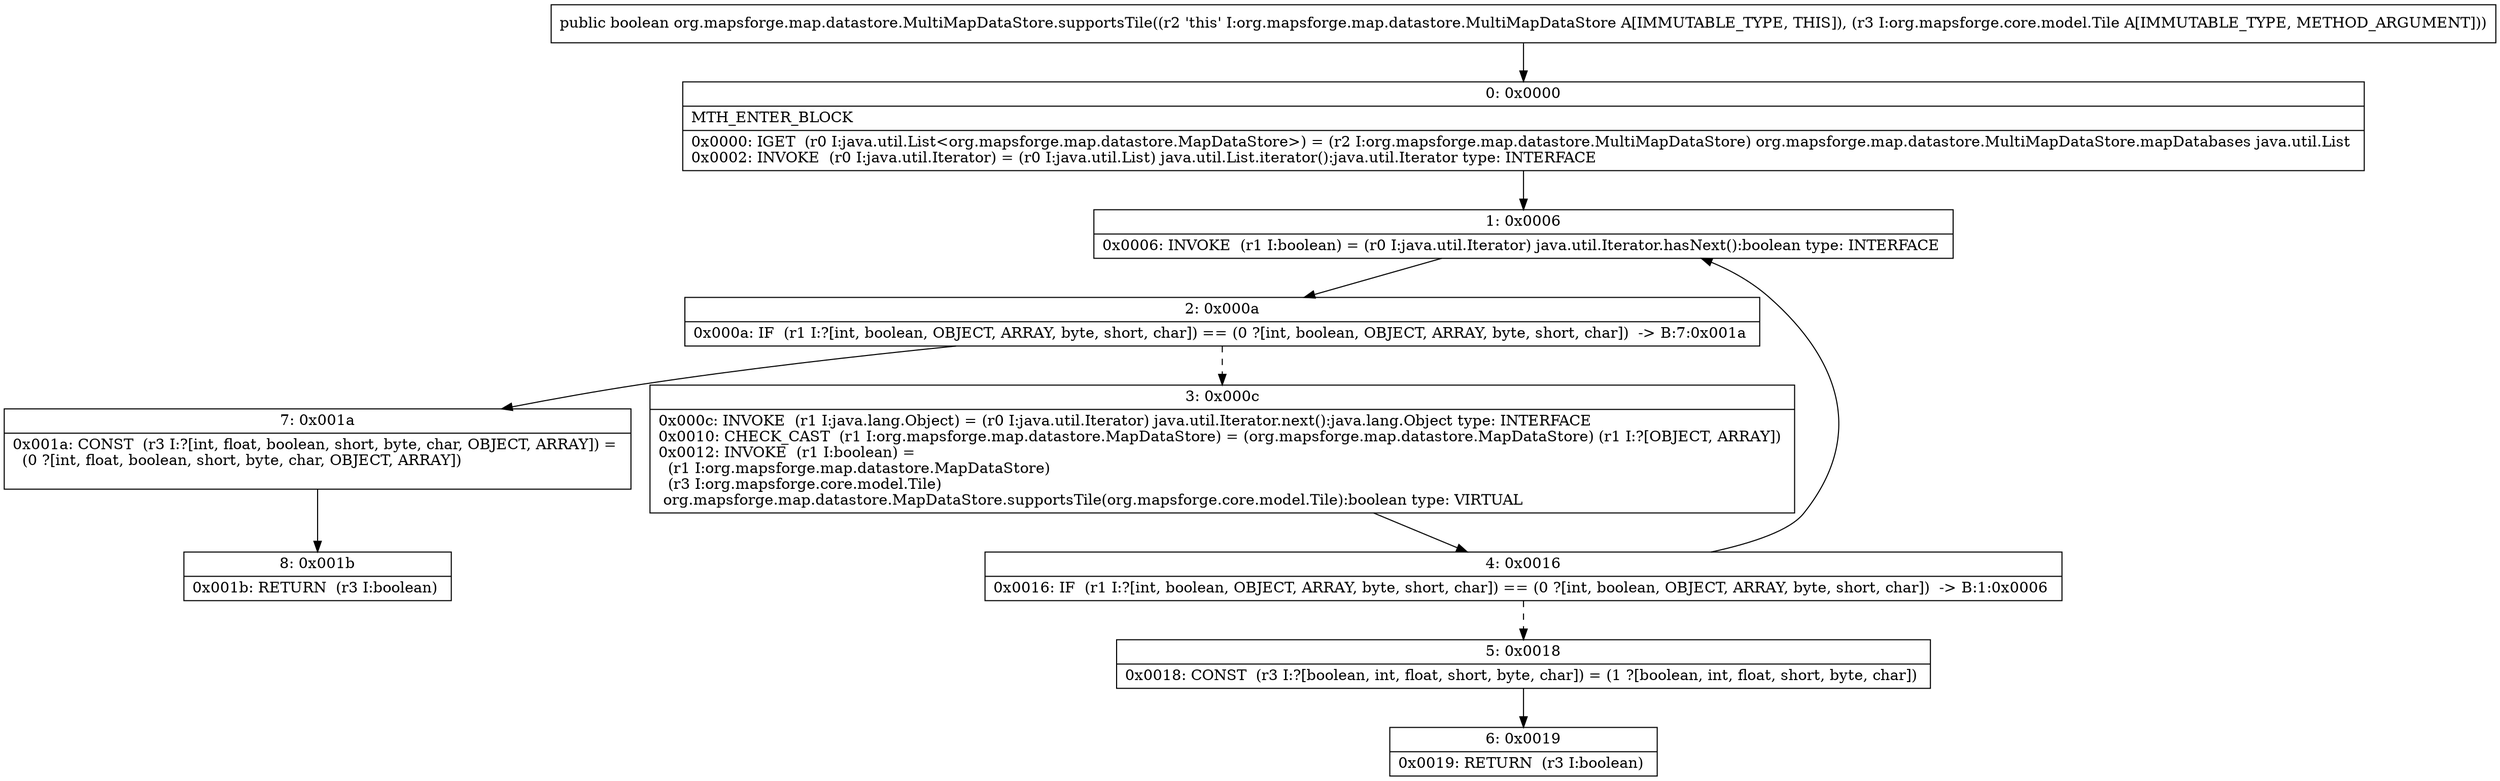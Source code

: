 digraph "CFG fororg.mapsforge.map.datastore.MultiMapDataStore.supportsTile(Lorg\/mapsforge\/core\/model\/Tile;)Z" {
Node_0 [shape=record,label="{0\:\ 0x0000|MTH_ENTER_BLOCK\l|0x0000: IGET  (r0 I:java.util.List\<org.mapsforge.map.datastore.MapDataStore\>) = (r2 I:org.mapsforge.map.datastore.MultiMapDataStore) org.mapsforge.map.datastore.MultiMapDataStore.mapDatabases java.util.List \l0x0002: INVOKE  (r0 I:java.util.Iterator) = (r0 I:java.util.List) java.util.List.iterator():java.util.Iterator type: INTERFACE \l}"];
Node_1 [shape=record,label="{1\:\ 0x0006|0x0006: INVOKE  (r1 I:boolean) = (r0 I:java.util.Iterator) java.util.Iterator.hasNext():boolean type: INTERFACE \l}"];
Node_2 [shape=record,label="{2\:\ 0x000a|0x000a: IF  (r1 I:?[int, boolean, OBJECT, ARRAY, byte, short, char]) == (0 ?[int, boolean, OBJECT, ARRAY, byte, short, char])  \-\> B:7:0x001a \l}"];
Node_3 [shape=record,label="{3\:\ 0x000c|0x000c: INVOKE  (r1 I:java.lang.Object) = (r0 I:java.util.Iterator) java.util.Iterator.next():java.lang.Object type: INTERFACE \l0x0010: CHECK_CAST  (r1 I:org.mapsforge.map.datastore.MapDataStore) = (org.mapsforge.map.datastore.MapDataStore) (r1 I:?[OBJECT, ARRAY]) \l0x0012: INVOKE  (r1 I:boolean) = \l  (r1 I:org.mapsforge.map.datastore.MapDataStore)\l  (r3 I:org.mapsforge.core.model.Tile)\l org.mapsforge.map.datastore.MapDataStore.supportsTile(org.mapsforge.core.model.Tile):boolean type: VIRTUAL \l}"];
Node_4 [shape=record,label="{4\:\ 0x0016|0x0016: IF  (r1 I:?[int, boolean, OBJECT, ARRAY, byte, short, char]) == (0 ?[int, boolean, OBJECT, ARRAY, byte, short, char])  \-\> B:1:0x0006 \l}"];
Node_5 [shape=record,label="{5\:\ 0x0018|0x0018: CONST  (r3 I:?[boolean, int, float, short, byte, char]) = (1 ?[boolean, int, float, short, byte, char]) \l}"];
Node_6 [shape=record,label="{6\:\ 0x0019|0x0019: RETURN  (r3 I:boolean) \l}"];
Node_7 [shape=record,label="{7\:\ 0x001a|0x001a: CONST  (r3 I:?[int, float, boolean, short, byte, char, OBJECT, ARRAY]) = \l  (0 ?[int, float, boolean, short, byte, char, OBJECT, ARRAY])\l \l}"];
Node_8 [shape=record,label="{8\:\ 0x001b|0x001b: RETURN  (r3 I:boolean) \l}"];
MethodNode[shape=record,label="{public boolean org.mapsforge.map.datastore.MultiMapDataStore.supportsTile((r2 'this' I:org.mapsforge.map.datastore.MultiMapDataStore A[IMMUTABLE_TYPE, THIS]), (r3 I:org.mapsforge.core.model.Tile A[IMMUTABLE_TYPE, METHOD_ARGUMENT])) }"];
MethodNode -> Node_0;
Node_0 -> Node_1;
Node_1 -> Node_2;
Node_2 -> Node_3[style=dashed];
Node_2 -> Node_7;
Node_3 -> Node_4;
Node_4 -> Node_1;
Node_4 -> Node_5[style=dashed];
Node_5 -> Node_6;
Node_7 -> Node_8;
}

